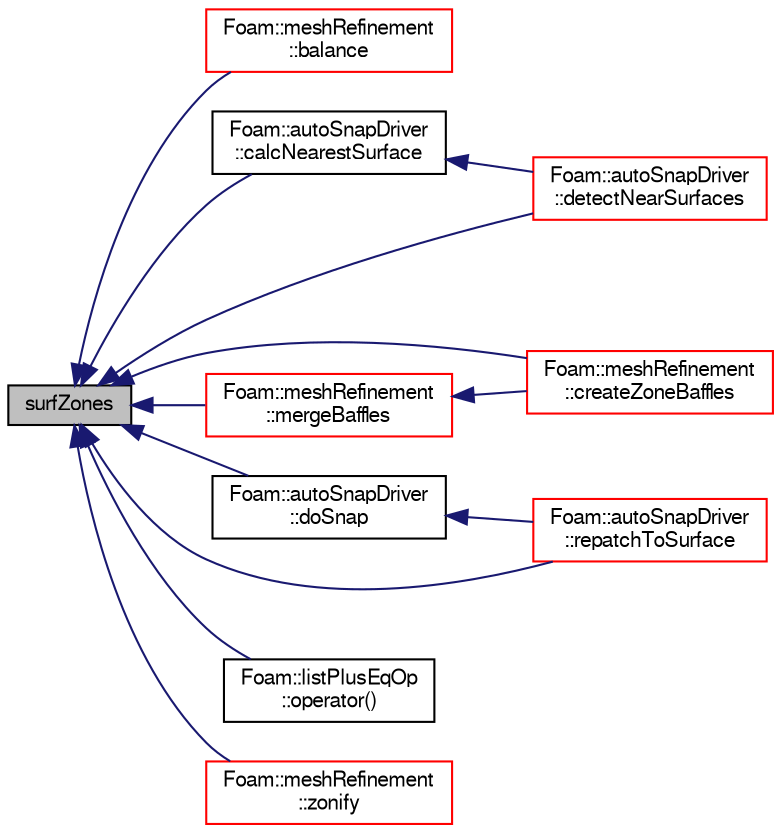 digraph "surfZones"
{
  bgcolor="transparent";
  edge [fontname="FreeSans",fontsize="10",labelfontname="FreeSans",labelfontsize="10"];
  node [fontname="FreeSans",fontsize="10",shape=record];
  rankdir="LR";
  Node412 [label="surfZones",height=0.2,width=0.4,color="black", fillcolor="grey75", style="filled", fontcolor="black"];
  Node412 -> Node413 [dir="back",color="midnightblue",fontsize="10",style="solid",fontname="FreeSans"];
  Node413 [label="Foam::meshRefinement\l::balance",height=0.2,width=0.4,color="red",URL="$a24662.html#a64feb4b7a4116efb2111d5adf88b50a3",tooltip="Redecompose according to cell count. "];
  Node412 -> Node420 [dir="back",color="midnightblue",fontsize="10",style="solid",fontname="FreeSans"];
  Node420 [label="Foam::autoSnapDriver\l::calcNearestSurface",height=0.2,width=0.4,color="black",URL="$a24622.html#a0a334a64613ee0c208d8edf18306bcf2",tooltip="Per patch point calculate point on nearest surface. Set as. "];
  Node420 -> Node421 [dir="back",color="midnightblue",fontsize="10",style="solid",fontname="FreeSans"];
  Node421 [label="Foam::autoSnapDriver\l::detectNearSurfaces",height=0.2,width=0.4,color="red",URL="$a24622.html#a03198aa35e22c16271a36768040a8c11",tooltip="Per patch point override displacement if in gap situation. "];
  Node412 -> Node417 [dir="back",color="midnightblue",fontsize="10",style="solid",fontname="FreeSans"];
  Node417 [label="Foam::meshRefinement\l::createZoneBaffles",height=0.2,width=0.4,color="red",URL="$a24662.html#a79af0bcc267d8fda8b3f4e683cac915b",tooltip="Create baffles for faces straddling zoned surfaces. Return. "];
  Node412 -> Node421 [dir="back",color="midnightblue",fontsize="10",style="solid",fontname="FreeSans"];
  Node412 -> Node428 [dir="back",color="midnightblue",fontsize="10",style="solid",fontname="FreeSans"];
  Node428 [label="Foam::autoSnapDriver\l::doSnap",height=0.2,width=0.4,color="black",URL="$a24622.html#adf0870a8be4483ecdb73b26b20d027ee"];
  Node428 -> Node429 [dir="back",color="midnightblue",fontsize="10",style="solid",fontname="FreeSans"];
  Node429 [label="Foam::autoSnapDriver\l::repatchToSurface",height=0.2,width=0.4,color="red",URL="$a24622.html#abf0c9c836463b6164ef331dce238b2fa",tooltip="Repatch faces according to surface nearest the face centre. "];
  Node412 -> Node416 [dir="back",color="midnightblue",fontsize="10",style="solid",fontname="FreeSans"];
  Node416 [label="Foam::meshRefinement\l::mergeBaffles",height=0.2,width=0.4,color="red",URL="$a24662.html#aa959f1ef1377d3a4eaac5ff099280e50",tooltip="Merge baffles. Gets pairs of faces. "];
  Node416 -> Node417 [dir="back",color="midnightblue",fontsize="10",style="solid",fontname="FreeSans"];
  Node412 -> Node432 [dir="back",color="midnightblue",fontsize="10",style="solid",fontname="FreeSans"];
  Node432 [label="Foam::listPlusEqOp\l::operator()",height=0.2,width=0.4,color="black",URL="$a24626.html#a2bca5855a51bffee2f0fe2aacc4aba10"];
  Node412 -> Node429 [dir="back",color="midnightblue",fontsize="10",style="solid",fontname="FreeSans"];
  Node412 -> Node433 [dir="back",color="midnightblue",fontsize="10",style="solid",fontname="FreeSans"];
  Node433 [label="Foam::meshRefinement\l::zonify",height=0.2,width=0.4,color="red",URL="$a24662.html#a90cf965dfe02eb20f11a4a8c6035747f",tooltip="Put faces/cells into zones according to surface specification. "];
}
